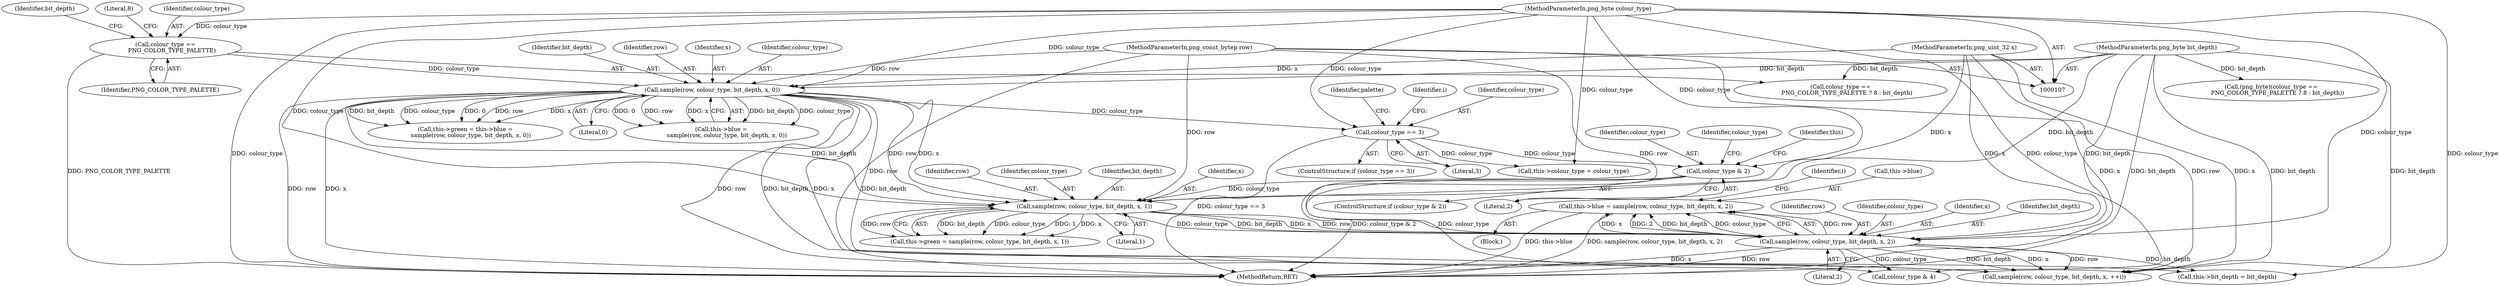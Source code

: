 digraph "1_Android_9d4853418ab2f754c2b63e091c29c5529b8b86ca_51@pointer" {
"1000251" [label="(Call,this->blue = sample(row, colour_type, bit_depth, x, 2))"];
"1000255" [label="(Call,sample(row, colour_type, bit_depth, x, 2))"];
"1000245" [label="(Call,sample(row, colour_type, bit_depth, x, 1))"];
"1000150" [label="(Call,sample(row, colour_type, bit_depth, x, 0))"];
"1000109" [label="(MethodParameterIn,png_const_bytep row)"];
"1000121" [label="(Call,colour_type ==\n       PNG_COLOR_TYPE_PALETTE)"];
"1000110" [label="(MethodParameterIn,png_byte colour_type)"];
"1000111" [label="(MethodParameterIn,png_byte bit_depth)"];
"1000112" [label="(MethodParameterIn,png_uint_32 x)"];
"1000237" [label="(Call,colour_type & 2)"];
"1000179" [label="(Call,colour_type == 3)"];
"1000110" [label="(MethodParameterIn,png_byte colour_type)"];
"1000246" [label="(Identifier,row)"];
"1000250" [label="(Literal,1)"];
"1000251" [label="(Call,this->blue = sample(row, colour_type, bit_depth, x, 2))"];
"1000238" [label="(Identifier,colour_type)"];
"1000241" [label="(Call,this->green = sample(row, colour_type, bit_depth, x, 1))"];
"1000142" [label="(Call,this->green = this->blue =\n      sample(row, colour_type, bit_depth, x, 0))"];
"1000178" [label="(ControlStructure,if (colour_type == 3))"];
"1000282" [label="(Call,this->colour_type = colour_type)"];
"1000112" [label="(MethodParameterIn,png_uint_32 x)"];
"1000153" [label="(Identifier,bit_depth)"];
"1000151" [label="(Identifier,row)"];
"1000252" [label="(Call,this->blue)"];
"1000255" [label="(Call,sample(row, colour_type, bit_depth, x, 2))"];
"1000247" [label="(Identifier,colour_type)"];
"1000124" [label="(Literal,8)"];
"1000239" [label="(Literal,2)"];
"1000265" [label="(Call,colour_type & 4)"];
"1000123" [label="(Identifier,PNG_COLOR_TYPE_PALETTE)"];
"1000122" [label="(Identifier,colour_type)"];
"1000256" [label="(Identifier,row)"];
"1000266" [label="(Identifier,colour_type)"];
"1000109" [label="(MethodParameterIn,png_const_bytep row)"];
"1000118" [label="(Call,(png_byte)(colour_type ==\n       PNG_COLOR_TYPE_PALETTE ? 8 : bit_depth))"];
"1000257" [label="(Identifier,colour_type)"];
"1000154" [label="(Identifier,x)"];
"1000236" [label="(ControlStructure,if (colour_type & 2))"];
"1000302" [label="(MethodReturn,RET)"];
"1000155" [label="(Literal,0)"];
"1000111" [label="(MethodParameterIn,png_byte bit_depth)"];
"1000248" [label="(Identifier,bit_depth)"];
"1000260" [label="(Literal,2)"];
"1000152" [label="(Identifier,colour_type)"];
"1000287" [label="(Call,this->bit_depth = bit_depth)"];
"1000120" [label="(Call,colour_type ==\n       PNG_COLOR_TYPE_PALETTE ? 8 : bit_depth)"];
"1000237" [label="(Call,colour_type & 2)"];
"1000272" [label="(Call,sample(row, colour_type, bit_depth, x, ++i))"];
"1000249" [label="(Identifier,x)"];
"1000240" [label="(Block,)"];
"1000234" [label="(Identifier,i)"];
"1000245" [label="(Call,sample(row, colour_type, bit_depth, x, 1))"];
"1000262" [label="(Identifier,i)"];
"1000121" [label="(Call,colour_type ==\n       PNG_COLOR_TYPE_PALETTE)"];
"1000180" [label="(Identifier,colour_type)"];
"1000150" [label="(Call,sample(row, colour_type, bit_depth, x, 0))"];
"1000146" [label="(Call,this->blue =\n      sample(row, colour_type, bit_depth, x, 0))"];
"1000243" [label="(Identifier,this)"];
"1000125" [label="(Identifier,bit_depth)"];
"1000185" [label="(Identifier,palette)"];
"1000181" [label="(Literal,3)"];
"1000259" [label="(Identifier,x)"];
"1000258" [label="(Identifier,bit_depth)"];
"1000179" [label="(Call,colour_type == 3)"];
"1000251" -> "1000240"  [label="AST: "];
"1000251" -> "1000255"  [label="CFG: "];
"1000252" -> "1000251"  [label="AST: "];
"1000255" -> "1000251"  [label="AST: "];
"1000262" -> "1000251"  [label="CFG: "];
"1000251" -> "1000302"  [label="DDG: sample(row, colour_type, bit_depth, x, 2)"];
"1000251" -> "1000302"  [label="DDG: this->blue"];
"1000255" -> "1000251"  [label="DDG: row"];
"1000255" -> "1000251"  [label="DDG: x"];
"1000255" -> "1000251"  [label="DDG: 2"];
"1000255" -> "1000251"  [label="DDG: bit_depth"];
"1000255" -> "1000251"  [label="DDG: colour_type"];
"1000255" -> "1000260"  [label="CFG: "];
"1000256" -> "1000255"  [label="AST: "];
"1000257" -> "1000255"  [label="AST: "];
"1000258" -> "1000255"  [label="AST: "];
"1000259" -> "1000255"  [label="AST: "];
"1000260" -> "1000255"  [label="AST: "];
"1000255" -> "1000302"  [label="DDG: x"];
"1000255" -> "1000302"  [label="DDG: row"];
"1000245" -> "1000255"  [label="DDG: row"];
"1000245" -> "1000255"  [label="DDG: colour_type"];
"1000245" -> "1000255"  [label="DDG: bit_depth"];
"1000245" -> "1000255"  [label="DDG: x"];
"1000109" -> "1000255"  [label="DDG: row"];
"1000110" -> "1000255"  [label="DDG: colour_type"];
"1000111" -> "1000255"  [label="DDG: bit_depth"];
"1000112" -> "1000255"  [label="DDG: x"];
"1000255" -> "1000265"  [label="DDG: colour_type"];
"1000255" -> "1000272"  [label="DDG: row"];
"1000255" -> "1000272"  [label="DDG: bit_depth"];
"1000255" -> "1000272"  [label="DDG: x"];
"1000255" -> "1000287"  [label="DDG: bit_depth"];
"1000245" -> "1000241"  [label="AST: "];
"1000245" -> "1000250"  [label="CFG: "];
"1000246" -> "1000245"  [label="AST: "];
"1000247" -> "1000245"  [label="AST: "];
"1000248" -> "1000245"  [label="AST: "];
"1000249" -> "1000245"  [label="AST: "];
"1000250" -> "1000245"  [label="AST: "];
"1000241" -> "1000245"  [label="CFG: "];
"1000245" -> "1000241"  [label="DDG: bit_depth"];
"1000245" -> "1000241"  [label="DDG: colour_type"];
"1000245" -> "1000241"  [label="DDG: 1"];
"1000245" -> "1000241"  [label="DDG: x"];
"1000245" -> "1000241"  [label="DDG: row"];
"1000150" -> "1000245"  [label="DDG: row"];
"1000150" -> "1000245"  [label="DDG: bit_depth"];
"1000150" -> "1000245"  [label="DDG: x"];
"1000109" -> "1000245"  [label="DDG: row"];
"1000237" -> "1000245"  [label="DDG: colour_type"];
"1000110" -> "1000245"  [label="DDG: colour_type"];
"1000111" -> "1000245"  [label="DDG: bit_depth"];
"1000112" -> "1000245"  [label="DDG: x"];
"1000150" -> "1000146"  [label="AST: "];
"1000150" -> "1000155"  [label="CFG: "];
"1000151" -> "1000150"  [label="AST: "];
"1000152" -> "1000150"  [label="AST: "];
"1000153" -> "1000150"  [label="AST: "];
"1000154" -> "1000150"  [label="AST: "];
"1000155" -> "1000150"  [label="AST: "];
"1000146" -> "1000150"  [label="CFG: "];
"1000150" -> "1000302"  [label="DDG: row"];
"1000150" -> "1000302"  [label="DDG: x"];
"1000150" -> "1000142"  [label="DDG: bit_depth"];
"1000150" -> "1000142"  [label="DDG: colour_type"];
"1000150" -> "1000142"  [label="DDG: 0"];
"1000150" -> "1000142"  [label="DDG: row"];
"1000150" -> "1000142"  [label="DDG: x"];
"1000150" -> "1000146"  [label="DDG: bit_depth"];
"1000150" -> "1000146"  [label="DDG: colour_type"];
"1000150" -> "1000146"  [label="DDG: 0"];
"1000150" -> "1000146"  [label="DDG: row"];
"1000150" -> "1000146"  [label="DDG: x"];
"1000109" -> "1000150"  [label="DDG: row"];
"1000121" -> "1000150"  [label="DDG: colour_type"];
"1000110" -> "1000150"  [label="DDG: colour_type"];
"1000111" -> "1000150"  [label="DDG: bit_depth"];
"1000112" -> "1000150"  [label="DDG: x"];
"1000150" -> "1000179"  [label="DDG: colour_type"];
"1000150" -> "1000272"  [label="DDG: row"];
"1000150" -> "1000272"  [label="DDG: bit_depth"];
"1000150" -> "1000272"  [label="DDG: x"];
"1000150" -> "1000287"  [label="DDG: bit_depth"];
"1000109" -> "1000107"  [label="AST: "];
"1000109" -> "1000302"  [label="DDG: row"];
"1000109" -> "1000272"  [label="DDG: row"];
"1000121" -> "1000120"  [label="AST: "];
"1000121" -> "1000123"  [label="CFG: "];
"1000122" -> "1000121"  [label="AST: "];
"1000123" -> "1000121"  [label="AST: "];
"1000124" -> "1000121"  [label="CFG: "];
"1000125" -> "1000121"  [label="CFG: "];
"1000121" -> "1000302"  [label="DDG: PNG_COLOR_TYPE_PALETTE"];
"1000110" -> "1000121"  [label="DDG: colour_type"];
"1000110" -> "1000107"  [label="AST: "];
"1000110" -> "1000302"  [label="DDG: colour_type"];
"1000110" -> "1000179"  [label="DDG: colour_type"];
"1000110" -> "1000237"  [label="DDG: colour_type"];
"1000110" -> "1000265"  [label="DDG: colour_type"];
"1000110" -> "1000272"  [label="DDG: colour_type"];
"1000110" -> "1000282"  [label="DDG: colour_type"];
"1000111" -> "1000107"  [label="AST: "];
"1000111" -> "1000302"  [label="DDG: bit_depth"];
"1000111" -> "1000118"  [label="DDG: bit_depth"];
"1000111" -> "1000120"  [label="DDG: bit_depth"];
"1000111" -> "1000272"  [label="DDG: bit_depth"];
"1000111" -> "1000287"  [label="DDG: bit_depth"];
"1000112" -> "1000107"  [label="AST: "];
"1000112" -> "1000302"  [label="DDG: x"];
"1000112" -> "1000272"  [label="DDG: x"];
"1000237" -> "1000236"  [label="AST: "];
"1000237" -> "1000239"  [label="CFG: "];
"1000238" -> "1000237"  [label="AST: "];
"1000239" -> "1000237"  [label="AST: "];
"1000243" -> "1000237"  [label="CFG: "];
"1000266" -> "1000237"  [label="CFG: "];
"1000237" -> "1000302"  [label="DDG: colour_type & 2"];
"1000179" -> "1000237"  [label="DDG: colour_type"];
"1000237" -> "1000265"  [label="DDG: colour_type"];
"1000179" -> "1000178"  [label="AST: "];
"1000179" -> "1000181"  [label="CFG: "];
"1000180" -> "1000179"  [label="AST: "];
"1000181" -> "1000179"  [label="AST: "];
"1000185" -> "1000179"  [label="CFG: "];
"1000234" -> "1000179"  [label="CFG: "];
"1000179" -> "1000302"  [label="DDG: colour_type == 3"];
"1000179" -> "1000282"  [label="DDG: colour_type"];
}
